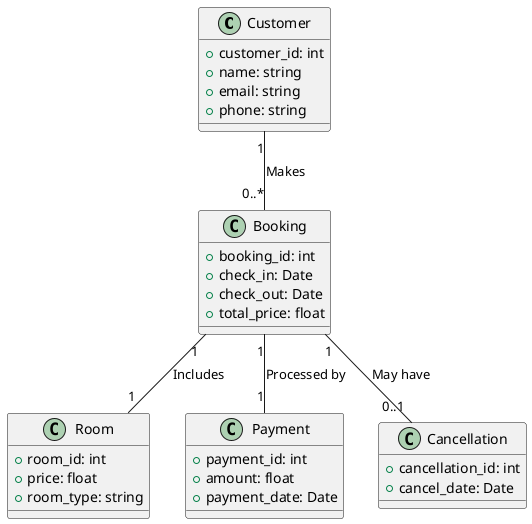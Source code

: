 @startuml
class Customer {
  +customer_id: int
  +name: string
  +email: string
  +phone: string
}

class Booking {
  +booking_id: int
  +check_in: Date
  +check_out: Date
  +total_price: float
}

class Room {
  +room_id: int
  +price: float
  +room_type: string
}

class Payment {
  +payment_id: int
  +amount: float
  +payment_date: Date
}

class Cancellation {
  +cancellation_id: int
  +cancel_date: Date
}

Customer "1" -- "0..*" Booking : Makes
Booking "1" -- "1" Room : Includes
Booking "1" -- "1" Payment : Processed by
Booking "1" -- "0..1" Cancellation : May have
@enduml
